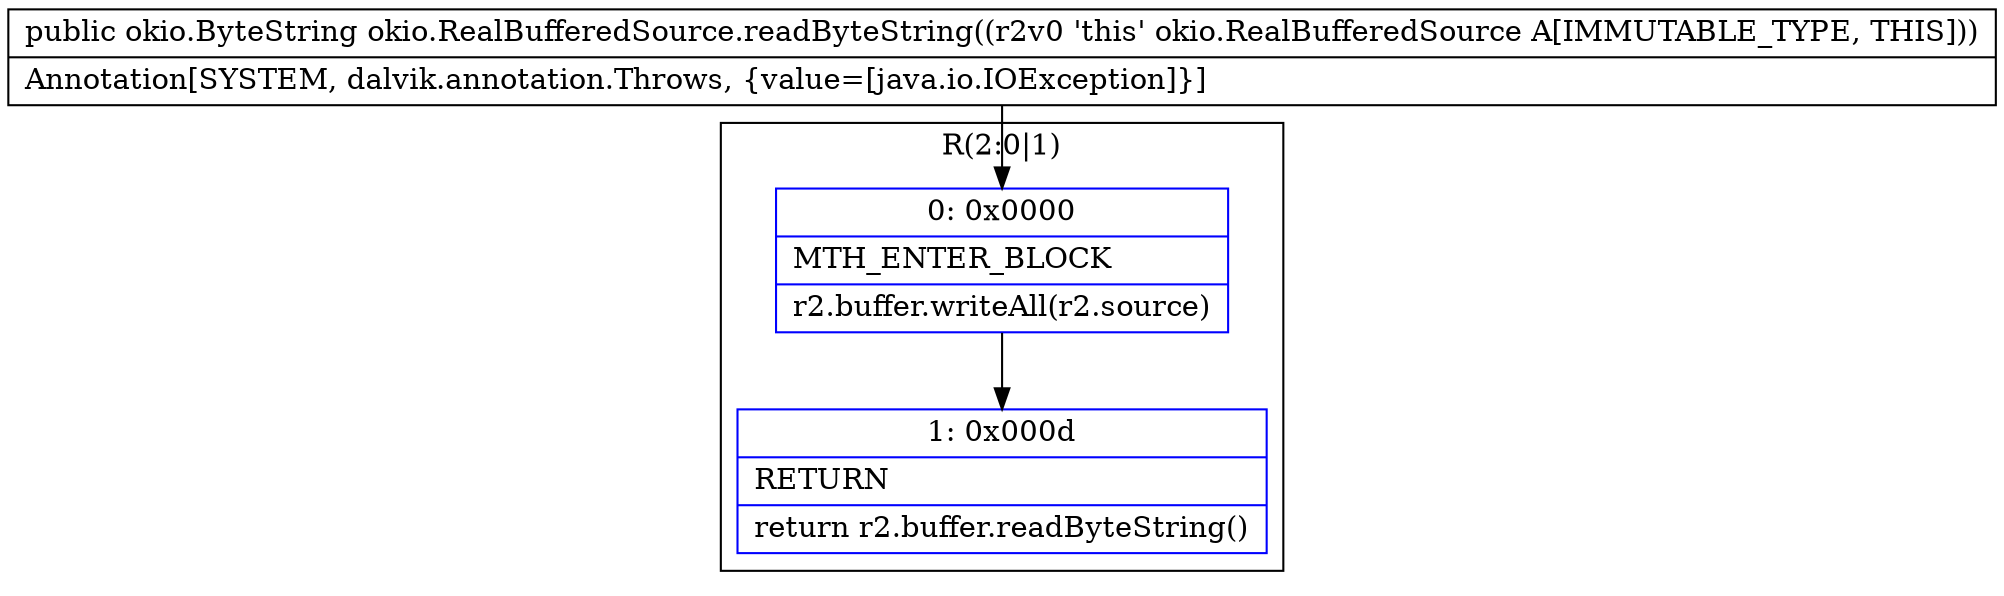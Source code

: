 digraph "CFG forokio.RealBufferedSource.readByteString()Lokio\/ByteString;" {
subgraph cluster_Region_302269820 {
label = "R(2:0|1)";
node [shape=record,color=blue];
Node_0 [shape=record,label="{0\:\ 0x0000|MTH_ENTER_BLOCK\l|r2.buffer.writeAll(r2.source)\l}"];
Node_1 [shape=record,label="{1\:\ 0x000d|RETURN\l|return r2.buffer.readByteString()\l}"];
}
MethodNode[shape=record,label="{public okio.ByteString okio.RealBufferedSource.readByteString((r2v0 'this' okio.RealBufferedSource A[IMMUTABLE_TYPE, THIS]))  | Annotation[SYSTEM, dalvik.annotation.Throws, \{value=[java.io.IOException]\}]\l}"];
MethodNode -> Node_0;
Node_0 -> Node_1;
}

